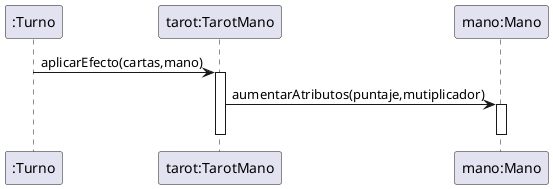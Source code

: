 @startuml Diagrama secuencia aplicarEfectos Tarot Mano
    participant ":Turno" as Turno    
    participant "tarot:TarotMano" as Tarot
    participant "mano:Mano" as Mano

    Turno -> Tarot: aplicarEfecto(cartas,mano)

    activate Tarot
    
    Tarot -> Mano: aumentarAtributos(puntaje,mutiplicador)

    activate Mano
    deactivate Mano
    deactivate Tarot

@enduml